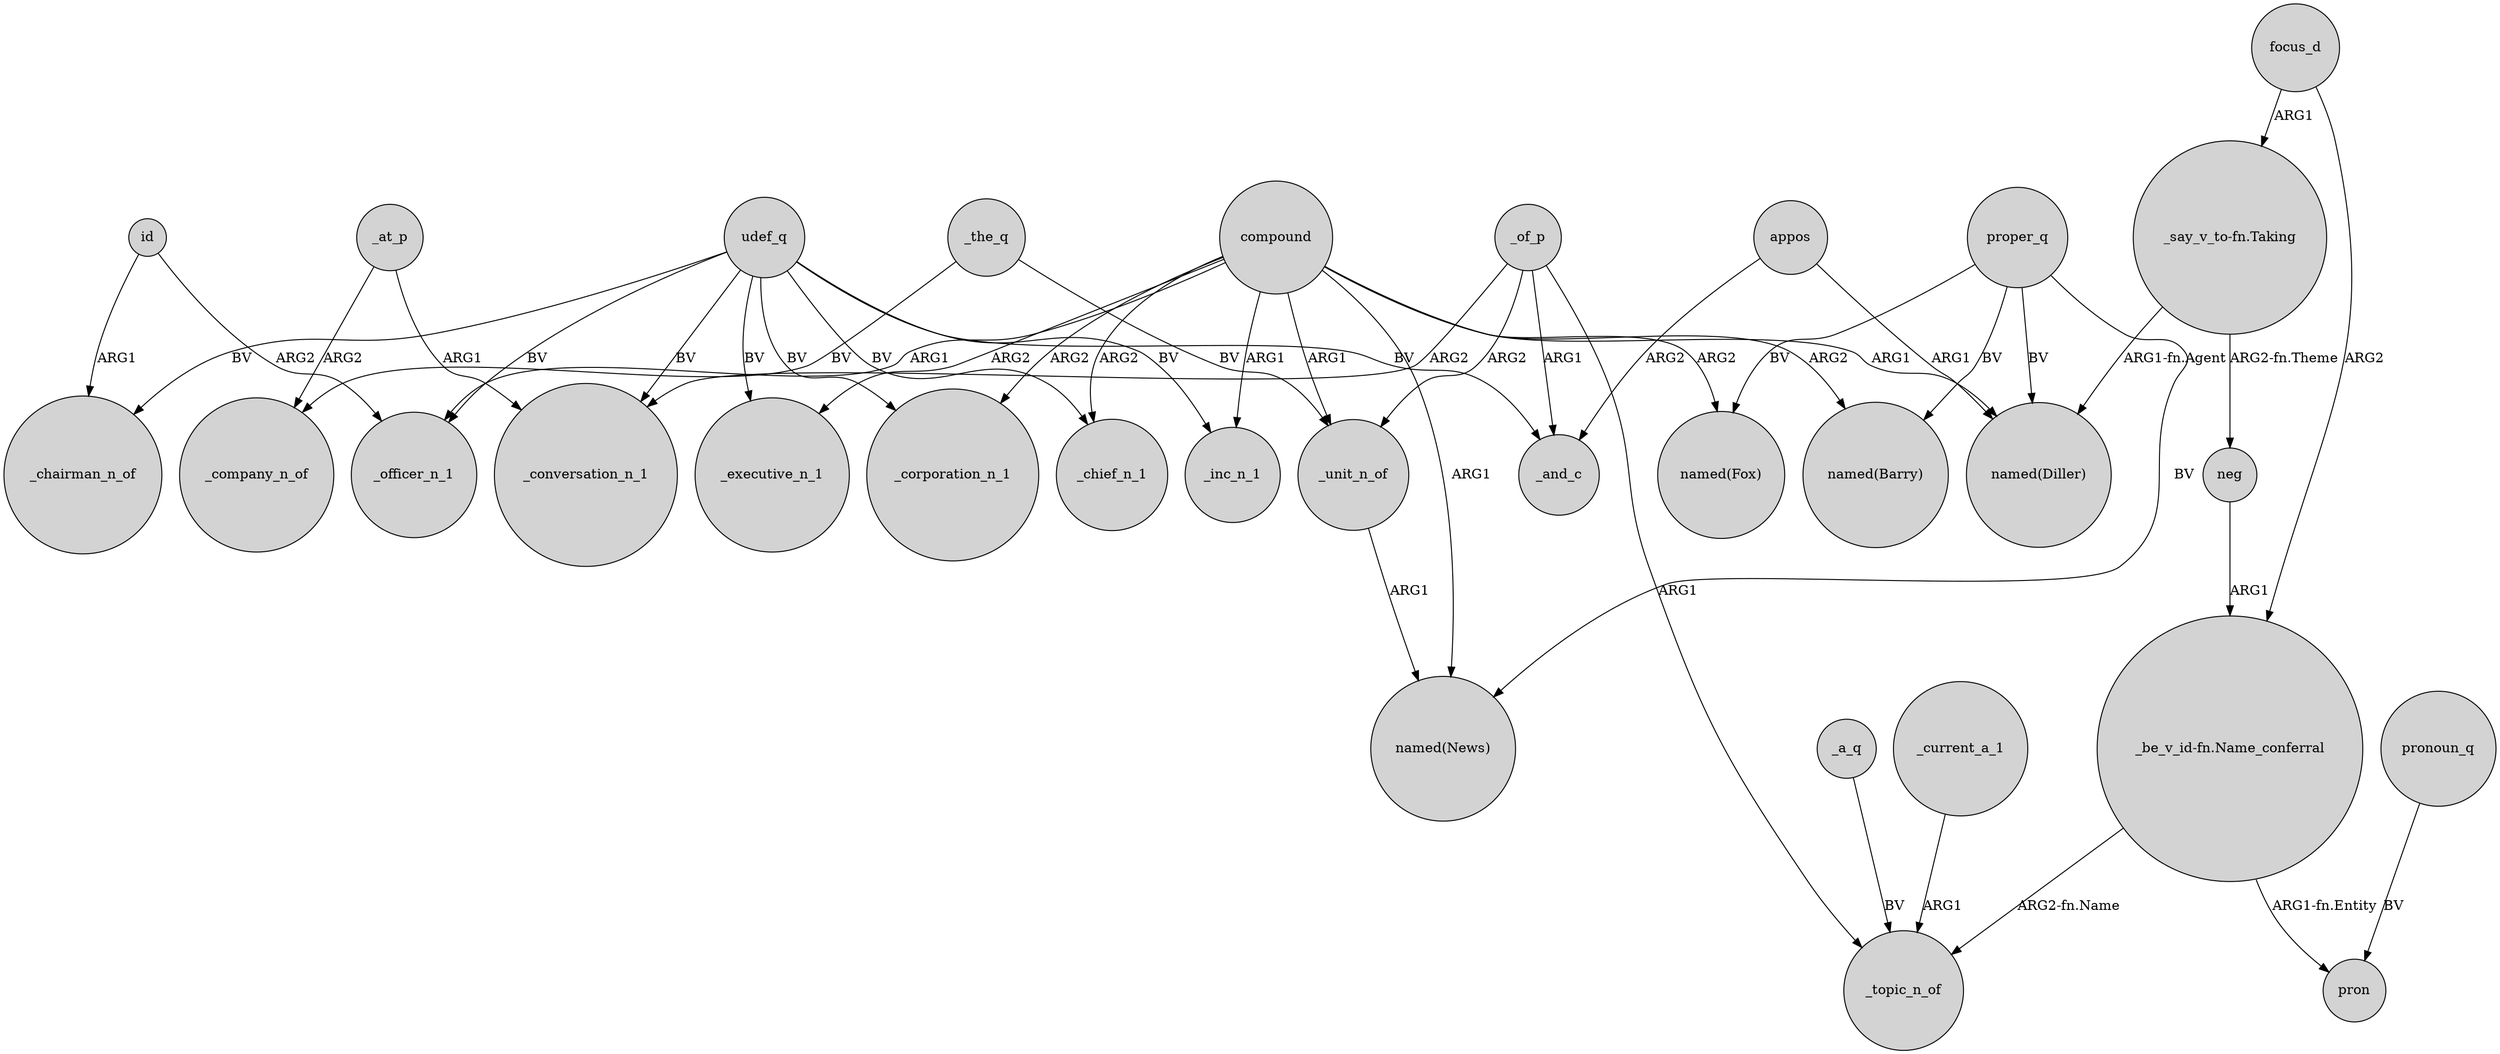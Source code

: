 digraph {
	node [shape=circle style=filled]
	id -> _chairman_n_of [label=ARG1]
	_at_p -> _conversation_n_1 [label=ARG1]
	_a_q -> _topic_n_of [label=BV]
	compound -> _chief_n_1 [label=ARG2]
	appos -> "named(Diller)" [label=ARG1]
	appos -> _and_c [label=ARG2]
	focus_d -> "_say_v_to-fn.Taking" [label=ARG1]
	proper_q -> "named(Fox)" [label=BV]
	_unit_n_of -> "named(News)" [label=ARG1]
	_of_p -> _topic_n_of [label=ARG1]
	compound -> "named(Diller)" [label=ARG1]
	udef_q -> _chairman_n_of [label=BV]
	udef_q -> _chief_n_1 [label=BV]
	compound -> "named(Fox)" [label=ARG2]
	udef_q -> _and_c [label=BV]
	"_say_v_to-fn.Taking" -> neg [label="ARG2-fn.Theme"]
	compound -> _inc_n_1 [label=ARG1]
	_of_p -> _and_c [label=ARG1]
	proper_q -> "named(Barry)" [label=BV]
	_at_p -> _company_n_of [label=ARG2]
	neg -> "_be_v_id-fn.Name_conferral" [label=ARG1]
	pronoun_q -> pron [label=BV]
	udef_q -> _inc_n_1 [label=BV]
	udef_q -> _executive_n_1 [label=BV]
	compound -> "named(News)" [label=ARG1]
	_of_p -> _conversation_n_1 [label=ARG2]
	_current_a_1 -> _topic_n_of [label=ARG1]
	"_be_v_id-fn.Name_conferral" -> _topic_n_of [label="ARG2-fn.Name"]
	proper_q -> "named(Diller)" [label=BV]
	udef_q -> _conversation_n_1 [label=BV]
	compound -> _officer_n_1 [label=ARG1]
	udef_q -> _officer_n_1 [label=BV]
	"_be_v_id-fn.Name_conferral" -> pron [label="ARG1-fn.Entity"]
	compound -> _corporation_n_1 [label=ARG2]
	udef_q -> _corporation_n_1 [label=BV]
	_of_p -> _unit_n_of [label=ARG2]
	proper_q -> "named(News)" [label=BV]
	compound -> _unit_n_of [label=ARG1]
	_the_q -> _unit_n_of [label=BV]
	compound -> "named(Barry)" [label=ARG2]
	id -> _officer_n_1 [label=ARG2]
	"_say_v_to-fn.Taking" -> "named(Diller)" [label="ARG1-fn.Agent"]
	_the_q -> _company_n_of [label=BV]
	focus_d -> "_be_v_id-fn.Name_conferral" [label=ARG2]
	compound -> _executive_n_1 [label=ARG2]
}
